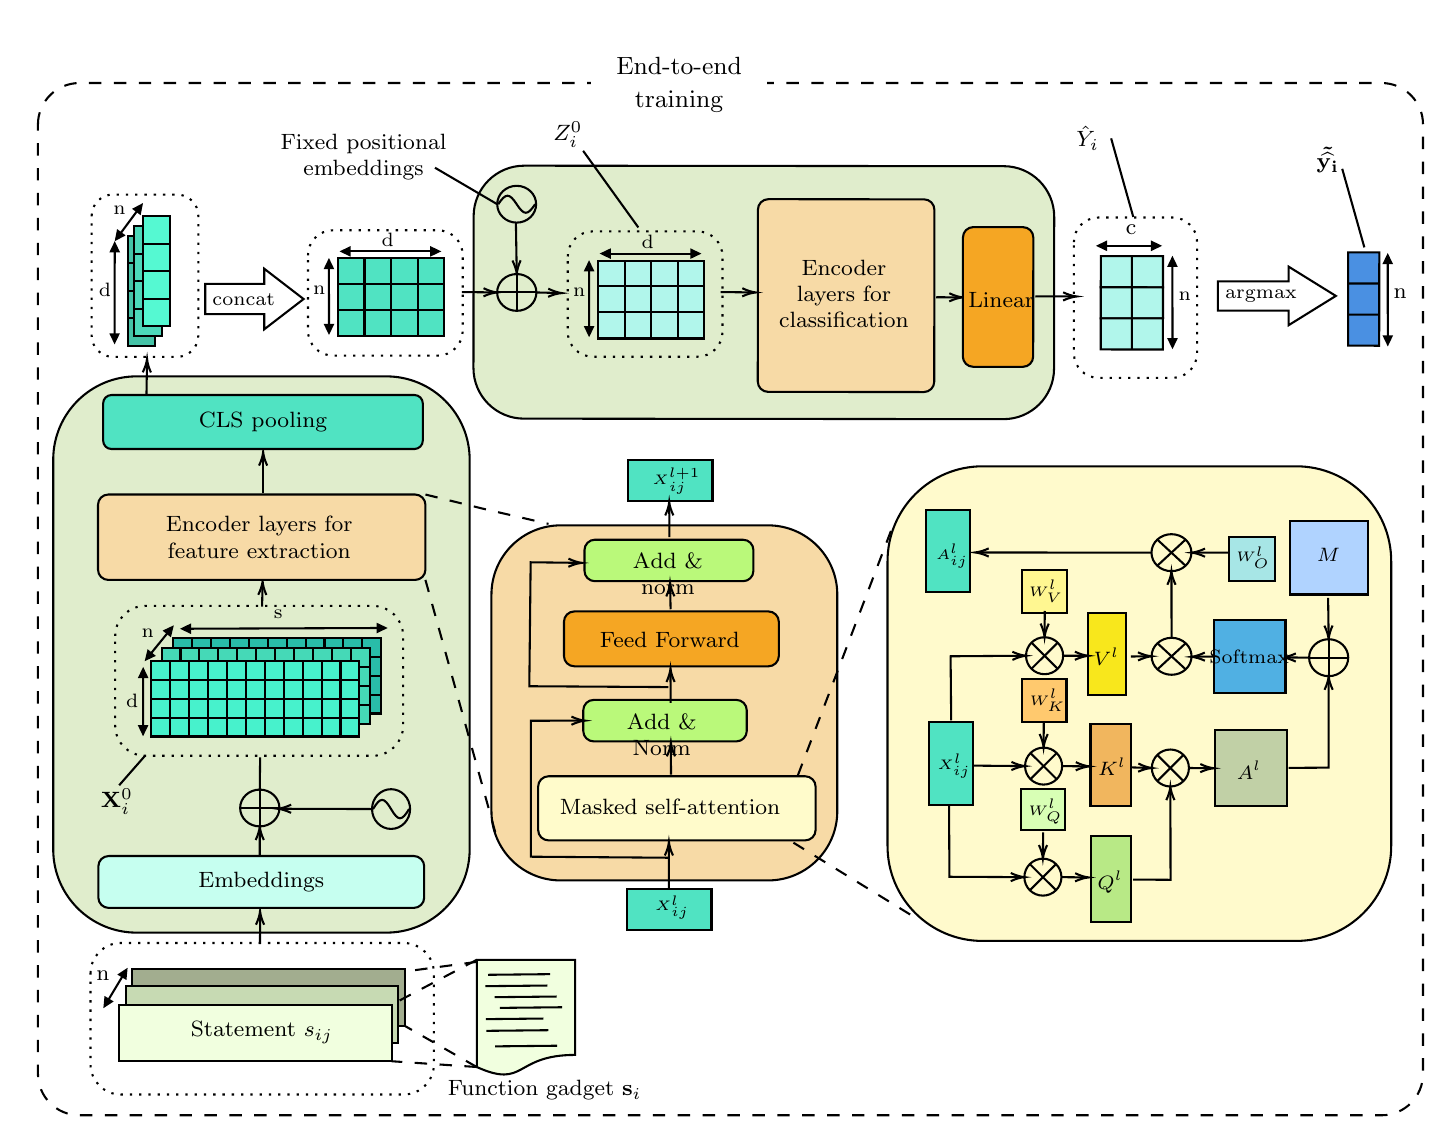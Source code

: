 

\tikzset{every picture/.style={line width=0.75pt}} %set default line width to 0.75pt        

\begin{tikzpicture}[x=0.75pt,y=0.75pt,yscale=-1,xscale=1]
%uncomment if require: \path (0,582); %set diagram left start at 0, and has height of 582

%Rounded Rect [id:dp40408364631982896] 
\draw  [fill={rgb, 255:red, 247; green, 218; blue, 166 }  ,fill opacity=1 ] (245.5,285.63) .. controls (245.5,267.22) and (260.42,252.3) .. (278.83,252.3) -- (378.8,252.3) .. controls (397.2,252.3) and (412.12,267.22) .. (412.12,285.63) -- (412.12,390.04) .. controls (412.12,408.45) and (397.2,423.37) .. (378.8,423.37) -- (278.83,423.37) .. controls (260.42,423.37) and (245.5,408.45) .. (245.5,390.04) -- cycle ;
%Rounded Rect [id:dp44940872081608707] 
\draw  [fill={rgb, 255:red, 255; green, 250; blue, 204 }  ,fill opacity=1 ] (436.33,269.59) .. controls (436.33,244.33) and (456.81,223.85) .. (482.07,223.85) -- (633.27,223.85) .. controls (658.52,223.85) and (679,244.33) .. (679,269.59) -- (679,406.79) .. controls (679,432.05) and (658.52,452.52) .. (633.27,452.52) -- (482.07,452.52) .. controls (456.81,452.52) and (436.33,432.05) .. (436.33,406.79) -- cycle ;
%Shape: Rectangle [id:dp562618901702713] 
\draw  [fill={rgb, 255:red, 176; green, 211; blue, 255 }  ,fill opacity=1 ] (630.27,250.42) -- (667.78,250.42) -- (667.78,285.62) -- (630.27,285.62) -- cycle ;

%Shape: Rectangle [id:dp38860883770971566] 
\draw  [fill={rgb, 255:red, 193; green, 208; blue, 166 }  ,fill opacity=1 ] (594.15,350.79) -- (628.75,350.79) -- (628.75,387.3) -- (594.15,387.3) -- cycle ;
%Shape: Rectangle [id:dp21600716570430678] 
\draw  [fill={rgb, 255:red, 241; green, 182; blue, 94 }  ,fill opacity=1 ] (534.11,348.05) -- (553.84,348.05) -- (553.84,387.73) -- (534.11,387.73) -- cycle ;
%Shape: Rectangle [id:dp8193196680097512] 
\draw  [fill={rgb, 255:red, 184; green, 233; blue, 134 }  ,fill opacity=1 ] (534.53,401.95) -- (553.84,401.95) -- (553.84,443.39) -- (534.53,443.39) -- cycle ;
%Shape: Rectangle [id:dp1477324685865582] 
\draw  [fill={rgb, 255:red, 248; green, 231; blue, 28 }  ,fill opacity=1 ] (532.95,294.54) -- (551.29,294.54) -- (551.29,334.22) -- (532.95,334.22) -- cycle ;

%Straight Lines [id:da40715388627553684] 
\draw    (477.71,368.06) -- (500.59,368.27) ;
\draw [shift={(502.59,368.29)}, rotate = 180.54] [color={rgb, 255:red, 0; green, 0; blue, 0 }  ][line width=0.75]    (6.56,-1.97) .. controls (4.17,-0.84) and (1.99,-0.18) .. (0,0) .. controls (1.99,0.18) and (4.17,0.84) .. (6.56,1.97)   ;
%Straight Lines [id:da3948086408555571] 
\draw    (467,346.24) -- (466.71,315.38) -- (501.06,315.12) ;
\draw [shift={(503.06,315.11)}, rotate = 179.58] [color={rgb, 255:red, 0; green, 0; blue, 0 }  ][line width=0.75]    (6.56,-1.97) .. controls (4.17,-0.84) and (1.99,-0.18) .. (0,0) .. controls (1.99,0.18) and (4.17,0.84) .. (6.56,1.97)   ;
%Straight Lines [id:da6628678611462153] 
\draw    (465.97,386.65) -- (466.15,421.61) -- (500.26,421.78) ;
\draw [shift={(502.26,421.79)}, rotate = 180.29] [color={rgb, 255:red, 0; green, 0; blue, 0 }  ][line width=0.75]    (6.56,-1.97) .. controls (4.17,-0.84) and (1.99,-0.18) .. (0,0) .. controls (1.99,0.18) and (4.17,0.84) .. (6.56,1.97)   ;
%Flowchart: Summing Junction [id:dp08207128645404782] 
\draw   (563.68,369.2) .. controls (563.68,364.29) and (567.68,360.3) .. (572.61,360.3) .. controls (577.54,360.3) and (581.54,364.29) .. (581.54,369.2) .. controls (581.54,374.12) and (577.54,378.11) .. (572.61,378.11) .. controls (567.68,378.11) and (563.68,374.12) .. (563.68,369.2) -- cycle ; \draw   (566.3,362.91) -- (578.93,375.5) ; \draw   (578.93,362.91) -- (566.3,375.5) ;
%Flowchart: Or [id:dp24850160031696777] 
\draw   (639.44,316.06) .. controls (639.44,311.14) and (643.66,307.16) .. (648.86,307.16) .. controls (654.07,307.16) and (658.29,311.14) .. (658.29,316.06) .. controls (658.29,320.98) and (654.07,324.96) .. (648.86,324.96) .. controls (643.66,324.96) and (639.44,320.98) .. (639.44,316.06) -- cycle ; \draw   (639.44,316.06) -- (658.29,316.06) ; \draw   (648.86,307.16) -- (648.86,324.96) ;
%Straight Lines [id:da8436563002880748] 
\draw    (553.34,368.9) -- (561.68,369.15) ;
\draw [shift={(563.68,369.2)}, rotate = 181.68] [color={rgb, 255:red, 0; green, 0; blue, 0 }  ][line width=0.75]    (6.56,-1.97) .. controls (4.17,-0.84) and (1.99,-0.18) .. (0,0) .. controls (1.99,0.18) and (4.17,0.84) .. (6.56,1.97)   ;
%Straight Lines [id:da5866395823147741] 
\draw    (554.69,422.96) -- (572.69,423.07) -- (572.61,380.11) ;
\draw [shift={(572.61,378.11)}, rotate = 89.9] [color={rgb, 255:red, 0; green, 0; blue, 0 }  ][line width=0.75]    (6.56,-1.97) .. controls (4.17,-0.84) and (1.99,-0.18) .. (0,0) .. controls (1.99,0.18) and (4.17,0.84) .. (6.56,1.97)   ;
%Straight Lines [id:da5467028367044005] 
\draw    (581.54,369.2) -- (591.58,369.31) ;
\draw [shift={(593.58,369.33)}, rotate = 180.62] [color={rgb, 255:red, 0; green, 0; blue, 0 }  ][line width=0.75]    (6.56,-1.97) .. controls (4.17,-0.84) and (1.99,-0.18) .. (0,0) .. controls (1.99,0.18) and (4.17,0.84) .. (6.56,1.97)   ;
%Straight Lines [id:da45559947633695286] 
\draw    (628.47,315.91) -- (639.44,316.06) ;
\draw [shift={(626.47,315.89)}, rotate = 0.76] [color={rgb, 255:red, 0; green, 0; blue, 0 }  ][line width=0.75]    (6.56,-1.97) .. controls (4.17,-0.84) and (1.99,-0.18) .. (0,0) .. controls (1.99,0.18) and (4.17,0.84) .. (6.56,1.97)   ;
%Flowchart: Summing Junction [id:dp6374896002896995] 
\draw   (563.56,315.38) .. controls (563.56,310.47) and (567.86,306.48) .. (573.18,306.48) .. controls (578.49,306.48) and (582.8,310.47) .. (582.8,315.38) .. controls (582.8,320.3) and (578.49,324.29) .. (573.18,324.29) .. controls (567.86,324.29) and (563.56,320.3) .. (563.56,315.38) -- cycle ; \draw   (566.37,309.09) -- (579.98,321.68) ; \draw   (579.98,309.09) -- (566.37,321.68) ;
%Straight Lines [id:da5838051153778354] 
\draw    (553.55,315.49) -- (561.56,315.4) ;
\draw [shift={(563.56,315.38)}, rotate = 179.42] [color={rgb, 255:red, 0; green, 0; blue, 0 }  ][line width=0.75]    (6.56,-1.97) .. controls (4.17,-0.84) and (1.99,-0.18) .. (0,0) .. controls (1.99,0.18) and (4.17,0.84) .. (6.56,1.97)   ;
%Straight Lines [id:da3997608796060319] 
\draw    (629.58,369.15) -- (648.85,369.03) -- (648.86,342.19) -- (648.86,326.96) ;
\draw [shift={(648.86,324.96)}, rotate = 90.02] [color={rgb, 255:red, 0; green, 0; blue, 0 }  ][line width=0.75]    (6.56,-1.97) .. controls (4.17,-0.84) and (1.99,-0.18) .. (0,0) .. controls (1.99,0.18) and (4.17,0.84) .. (6.56,1.97)   ;
%Straight Lines [id:da38354296286226863] 
\draw    (593.53,315.49) -- (584.65,315.61) ;
\draw [shift={(582.65,315.64)}, rotate = 359.21] [color={rgb, 255:red, 0; green, 0; blue, 0 }  ][line width=0.75]    (6.56,-1.97) .. controls (4.17,-0.84) and (1.99,-0.18) .. (0,0) .. controls (1.99,0.18) and (4.17,0.84) .. (6.56,1.97)   ;
%Flowchart: Summing Junction [id:dp4337356590843586] 
\draw   (503.06,315.11) .. controls (503.06,310.19) and (507.06,306.21) .. (511.99,306.21) .. controls (516.93,306.21) and (520.93,310.19) .. (520.93,315.11) .. controls (520.93,320.03) and (516.93,324.01) .. (511.99,324.01) .. controls (507.06,324.01) and (503.06,320.03) .. (503.06,315.11) -- cycle ; \draw   (505.68,308.81) -- (518.31,321.4) ; \draw   (518.31,308.81) -- (505.68,321.4) ;
%Flowchart: Summing Junction [id:dp06181836266069829] 
\draw   (502.59,368.29) .. controls (502.59,363.38) and (506.59,359.39) .. (511.52,359.39) .. controls (516.45,359.39) and (520.45,363.38) .. (520.45,368.29) .. controls (520.45,373.21) and (516.45,377.2) .. (511.52,377.2) .. controls (506.59,377.2) and (502.59,373.21) .. (502.59,368.29) -- cycle ; \draw   (505.21,362) -- (517.84,374.59) ; \draw   (517.84,362) -- (505.21,374.59) ;
%Straight Lines [id:da7798924033944554] 
\draw    (511.62,346.74) -- (511.54,357.39) ;
\draw [shift={(511.52,359.39)}, rotate = 270.43] [color={rgb, 255:red, 0; green, 0; blue, 0 }  ][line width=0.75]    (6.56,-1.97) .. controls (4.17,-0.84) and (1.99,-0.18) .. (0,0) .. controls (1.99,0.18) and (4.17,0.84) .. (6.56,1.97)   ;
%Straight Lines [id:da27285248678093654] 
\draw    (520.45,368.29) -- (531.59,368.41) ;
\draw [shift={(533.59,368.43)}, rotate = 180.6] [color={rgb, 255:red, 0; green, 0; blue, 0 }  ][line width=0.75]    (6.56,-1.97) .. controls (4.17,-0.84) and (1.99,-0.18) .. (0,0) .. controls (1.99,0.18) and (4.17,0.84) .. (6.56,1.97)   ;
%Shape: Rectangle [id:dp056052511629974155] 
\draw  [fill={rgb, 255:red, 255; green, 247; blue, 145 }  ,fill opacity=1 ] (501.06,273.77) -- (522.9,273.77) -- (522.9,294.34) -- (501.06,294.34) -- cycle ;
%Flowchart: Summing Junction [id:dp9747068518892847] 
\draw   (502.26,421.79) .. controls (502.26,416.88) and (506.26,412.89) .. (511.19,412.89) .. controls (516.12,412.89) and (520.12,416.88) .. (520.12,421.79) .. controls (520.12,426.71) and (516.12,430.69) .. (511.19,430.69) .. controls (506.26,430.69) and (502.26,426.71) .. (502.26,421.79) -- cycle ; \draw   (504.88,415.5) -- (517.51,428.09) ; \draw   (517.51,415.5) -- (504.88,428.09) ;
%Straight Lines [id:da77518906522465] 
\draw    (512.09,293.56) -- (512.01,304.21) ;
\draw [shift={(511.99,306.21)}, rotate = 270.43] [color={rgb, 255:red, 0; green, 0; blue, 0 }  ][line width=0.75]    (6.56,-1.97) .. controls (4.17,-0.84) and (1.99,-0.18) .. (0,0) .. controls (1.99,0.18) and (4.17,0.84) .. (6.56,1.97)   ;
%Straight Lines [id:da8462353829933633] 
\draw    (511.29,400.24) -- (511.21,410.89) ;
\draw [shift={(511.19,412.89)}, rotate = 270.43] [color={rgb, 255:red, 0; green, 0; blue, 0 }  ][line width=0.75]    (6.56,-1.97) .. controls (4.17,-0.84) and (1.99,-0.18) .. (0,0) .. controls (1.99,0.18) and (4.17,0.84) .. (6.56,1.97)   ;
%Straight Lines [id:da39065485951471146] 
\draw    (531.16,315.14) -- (520.93,315.11) ;
\draw [shift={(533.16,315.15)}, rotate = 180.2] [color={rgb, 255:red, 0; green, 0; blue, 0 }  ][line width=0.75]    (6.56,-1.97) .. controls (4.17,-0.84) and (1.99,-0.18) .. (0,0) .. controls (1.99,0.18) and (4.17,0.84) .. (6.56,1.97)   ;
%Shape: Rectangle [id:dp7396954307330748] 
\draw  [fill={rgb, 255:red, 255; green, 201; blue, 110 }  ,fill opacity=1 ] (501.31,326.43) -- (522.56,326.43) -- (522.56,347) -- (501.31,347) -- cycle ;
%Shape: Rectangle [id:dp2957808463352003] 
\draw  [fill={rgb, 255:red, 216; green, 255; blue, 181 }  ,fill opacity=1 ] (500.7,379.35) -- (521.73,379.35) -- (521.73,399.21) -- (500.7,399.21) -- cycle ;
%Straight Lines [id:da6424235489998926] 
\draw    (520.12,421.79) -- (531.26,421.91) ;
\draw [shift={(533.26,421.93)}, rotate = 180.6] [color={rgb, 255:red, 0; green, 0; blue, 0 }  ][line width=0.75]    (6.56,-1.97) .. controls (4.17,-0.84) and (1.99,-0.18) .. (0,0) .. controls (1.99,0.18) and (4.17,0.84) .. (6.56,1.97)   ;
%Shape: Rectangle [id:dp10325192922634319] 
\draw  [fill={rgb, 255:red, 80; green, 227; blue, 194 }  ,fill opacity=1 ] (456.34,347.21) -- (477.47,347.21) -- (477.47,386.89) -- (456.34,386.89) -- cycle ;
%Flowchart: Summing Junction [id:dp927545824744036] 
\draw   (563.5,265.45) .. controls (563.5,260.54) and (567.8,256.55) .. (573.12,256.55) .. controls (578.43,256.55) and (582.74,260.54) .. (582.74,265.45) .. controls (582.74,270.37) and (578.43,274.36) .. (573.12,274.36) .. controls (567.8,274.36) and (563.5,270.37) .. (563.5,265.45) -- cycle ; \draw   (566.31,259.16) -- (579.92,271.75) ; \draw   (579.92,259.16) -- (566.31,271.75) ;
%Shape: Rectangle [id:dp6713108345262884] 
\draw  [fill={rgb, 255:red, 167; green, 230; blue, 230 }  ,fill opacity=1 ] (600.83,257.71) -- (623.02,257.71) -- (623.02,279.09) -- (600.83,279.09) -- cycle ;
%Straight Lines [id:da5399778406458415] 
\draw    (573.18,306.48) -- (573.12,276.36) ;
\draw [shift={(573.12,274.36)}, rotate = 89.89] [color={rgb, 255:red, 0; green, 0; blue, 0 }  ][line width=0.75]    (6.56,-1.97) .. controls (4.17,-0.84) and (1.99,-0.18) .. (0,0) .. controls (1.99,0.18) and (4.17,0.84) .. (6.56,1.97)   ;
%Straight Lines [id:da7965017454833045] 
\draw    (563.5,265.45) -- (480.51,265.36) ;
\draw [shift={(478.51,265.36)}, rotate = 0.07] [color={rgb, 255:red, 0; green, 0; blue, 0 }  ][line width=0.75]    (6.56,-1.97) .. controls (4.17,-0.84) and (1.99,-0.18) .. (0,0) .. controls (1.99,0.18) and (4.17,0.84) .. (6.56,1.97)   ;
%Straight Lines [id:da7999314726696041] 
\draw    (601.19,265.47) -- (584.74,265.46) ;
\draw [shift={(582.74,265.45)}, rotate = 0.06] [color={rgb, 255:red, 0; green, 0; blue, 0 }  ][line width=0.75]    (6.56,-1.97) .. controls (4.17,-0.84) and (1.99,-0.18) .. (0,0) .. controls (1.99,0.18) and (4.17,0.84) .. (6.56,1.97)   ;
%Shape: Rectangle [id:dp9722051619567833] 
\draw  [fill={rgb, 255:red, 80; green, 176; blue, 227 }  ,fill opacity=1 ] (593.53,297.91) -- (628.06,297.91) -- (628.06,333.14) -- (593.53,333.14) -- cycle ;
%Straight Lines [id:da32261209503586485] 
\draw    (648.84,305.16) -- (648.6,287.27) ;
\draw [shift={(648.86,307.16)}, rotate = 269.25] [color={rgb, 255:red, 0; green, 0; blue, 0 }  ][line width=0.75]    (6.56,-1.97) .. controls (4.17,-0.84) and (1.99,-0.18) .. (0,0) .. controls (1.99,0.18) and (4.17,0.84) .. (6.56,1.97)   ;
%Shape: Rectangle [id:dp14061707702777704] 
\draw  [fill={rgb, 255:red, 80; green, 227; blue, 194 }  ,fill opacity=1 ] (454.9,244.71) -- (476.04,244.71) -- (476.04,284.39) -- (454.9,284.39) -- cycle ;
%Shape: Rectangle [id:dp3851600003577855] 
\draw  [fill={rgb, 255:red, 80; green, 227; blue, 194 }  ,fill opacity=1 ] (310.86,427.34) -- (351.53,427.34) -- (351.53,447.13) -- (310.86,447.13) -- cycle ;
%Rounded Rect [id:dp27042387264364565] 
\draw  [fill={rgb, 255:red, 224; green, 237; blue, 204 }  ,fill opacity=1 ] (34.36,220.65) .. controls (34.36,198.49) and (52.32,180.52) .. (74.49,180.52) -- (194.87,180.52) .. controls (217.03,180.52) and (235,198.49) .. (235,220.65) -- (235,408.39) .. controls (235,430.55) and (217.03,448.52) .. (194.87,448.52) -- (74.49,448.52) .. controls (52.32,448.52) and (34.36,430.55) .. (34.36,408.39) -- cycle ;
%Rounded Rect [id:dp06487154210447232] 
\draw  [fill={rgb, 255:red, 224; green, 237; blue, 204 }  ,fill opacity=1 ] (236.91,103.36) .. controls (236.93,89.9) and (247.85,78.99) .. (261.31,79.01) -- (492.29,79.25) .. controls (505.75,79.26) and (516.65,90.19) .. (516.64,103.65) -- (516.56,176.78) .. controls (516.55,190.25) and (505.62,201.15) .. (492.16,201.13) -- (261.19,200.89) .. controls (247.72,200.88) and (236.82,189.95) .. (236.83,176.49) -- cycle ;
%Shape: Grid [id:dp7302897233495353] 
\draw  [draw opacity=0][fill={rgb, 255:red, 80; green, 227; blue, 194 }  ,fill opacity=1 ] (171.51,123.69) -- (222.74,123.69) -- (222.74,136.5) -- (171.51,136.5) -- cycle ; \draw   (184.32,123.69) -- (184.32,136.5)(197.13,123.69) -- (197.13,136.5)(209.93,123.69) -- (209.93,136.5) ; \draw    ; \draw   (171.51,123.69) -- (222.74,123.69) -- (222.74,136.5) -- (171.51,136.5) -- cycle ;
%Shape: Grid [id:dp8395667427331548] 
\draw  [draw opacity=0][fill={rgb, 255:red, 80; green, 227; blue, 194 }  ,fill opacity=1 ] (171.51,136.04) -- (222.74,136.04) -- (222.74,148.85) -- (171.51,148.85) -- cycle ; \draw   (184.32,136.04) -- (184.32,148.85)(197.13,136.04) -- (197.13,148.85)(209.93,136.04) -- (209.93,148.85) ; \draw    ; \draw   (171.51,136.04) -- (222.74,136.04) -- (222.74,148.85) -- (171.51,148.85) -- cycle ;
%Shape: Grid [id:dp7617245535835451] 
\draw  [draw opacity=0][fill={rgb, 255:red, 80; green, 227; blue, 194 }  ,fill opacity=1 ] (171.51,148.39) -- (222.74,148.39) -- (222.74,161.2) -- (171.51,161.2) -- cycle ; \draw   (184.32,148.39) -- (184.32,161.2)(197.13,148.39) -- (197.13,161.2)(209.93,148.39) -- (209.93,161.2) ; \draw    ; \draw   (171.51,148.39) -- (222.74,148.39) -- (222.74,161.2) -- (171.51,161.2) -- cycle ;
%Rounded Rect [id:dp5740799340916567] 
\draw  [dash pattern={on 0.84pt off 2.51pt}] (157.1,122.21) .. controls (157.1,115.54) and (162.5,110.13) .. (169.17,110.13) -- (219.59,110.13) .. controls (226.26,110.13) and (231.67,115.54) .. (231.67,122.21) -- (231.67,158.44) .. controls (231.67,165.11) and (226.26,170.52) .. (219.59,170.52) -- (169.17,170.52) .. controls (162.5,170.52) and (157.1,165.11) .. (157.1,158.44) -- cycle ;
%Straight Lines [id:da33020866172978813] 
\draw    (167.23,157.59) -- (167.2,126.49) ;
\draw [shift={(167.2,123.49)}, rotate = 89.95] [fill={rgb, 255:red, 0; green, 0; blue, 0 }  ][line width=0.08]  [draw opacity=0] (5.36,-2.57) -- (0,0) -- (5.36,2.57) -- cycle    ;
\draw [shift={(167.23,160.59)}, rotate = 269.95] [fill={rgb, 255:red, 0; green, 0; blue, 0 }  ][line width=0.08]  [draw opacity=0] (5.36,-2.57) -- (0,0) -- (5.36,2.57) -- cycle    ;
%Straight Lines [id:da6834662447393993] 
\draw    (218.34,120.3) -- (175.31,120.3) ;
\draw [shift={(172.31,120.3)}, rotate = 360] [fill={rgb, 255:red, 0; green, 0; blue, 0 }  ][line width=0.08]  [draw opacity=0] (5.36,-2.57) -- (0,0) -- (5.36,2.57) -- cycle    ;
\draw [shift={(221.34,120.3)}, rotate = 180] [fill={rgb, 255:red, 0; green, 0; blue, 0 }  ][line width=0.08]  [draw opacity=0] (5.36,-2.57) -- (0,0) -- (5.36,2.57) -- cycle    ;
%Shape: Sine Wave Form [id:dp913545478885857] 
\draw   (248.78,97.57) .. controls (252.4,92.14) and (254.1,92.11) .. (257.66,97.58) .. controls (261.21,103.05) and (262.88,103.08) .. (266.54,97.59) ;
%Shape: Ellipse [id:dp03640208207764273] 
\draw   (248.28,97.57) .. controls (248.29,92.67) and (252.49,88.71) .. (257.67,88.71) .. controls (262.84,88.72) and (267.03,92.69) .. (267.03,97.59) .. controls (267.02,102.48) and (262.82,106.45) .. (257.65,106.44) .. controls (252.47,106.44) and (248.28,102.46) .. (248.28,97.57) -- cycle ;

%Shape: Sine Wave Form [id:dp3018436347412632] 
\draw   (188.45,388.98) .. controls (191.98,383.11) and (193.65,383.08) .. (197.13,388.98) .. controls (200.62,394.88) and (202.25,394.92) .. (205.82,388.98) ;
%Shape: Ellipse [id:dp33480574729419144] 
\draw   (187.97,388.98) .. controls (187.97,383.69) and (192.07,379.41) .. (197.13,379.41) .. controls (202.19,379.41) and (206.3,383.69) .. (206.3,388.98) .. controls (206.3,394.27) and (202.19,398.56) .. (197.13,398.56) .. controls (192.07,398.56) and (187.97,394.27) .. (187.97,388.98) -- cycle ;

%Straight Lines [id:da17601389428006953] 
\draw    (188.45,388.98) -- (144.42,388.84) ;
\draw [shift={(142.42,388.83)}, rotate = 0.19] [color={rgb, 255:red, 0; green, 0; blue, 0 }  ][line width=0.75]    (6.56,-1.97) .. controls (4.17,-0.84) and (1.99,-0.18) .. (0,0) .. controls (1.99,0.18) and (4.17,0.84) .. (6.56,1.97)   ;
%Straight Lines [id:da9327052133654938] 
\draw    (135,291.44) -- (135.2,281.24) ;
\draw [shift={(135.24,279.24)}, rotate = 91.15] [color={rgb, 255:red, 0; green, 0; blue, 0 }  ][line width=0.75]    (6.56,-1.97) .. controls (4.17,-0.84) and (1.99,-0.18) .. (0,0) .. controls (1.99,0.18) and (4.17,0.84) .. (6.56,1.97)   ;
%Straight Lines [id:da28107434708891144] 
\draw    (133.86,411.13) -- (133.88,399.34) ;
\draw [shift={(133.88,397.34)}, rotate = 90.09] [color={rgb, 255:red, 0; green, 0; blue, 0 }  ][line width=0.75]    (6.56,-1.97) .. controls (4.17,-0.84) and (1.99,-0.18) .. (0,0) .. controls (1.99,0.18) and (4.17,0.84) .. (6.56,1.97)   ;
%Straight Lines [id:da011852462880014514] 
\draw    (133.88,379.61) -- (134.05,364.11) ;
%Straight Lines [id:da7442516062798874] 
\draw    (79.28,190.02) -- (79.54,174.04) ;
\draw [shift={(79.57,172.04)}, rotate = 90.91] [color={rgb, 255:red, 0; green, 0; blue, 0 }  ][line width=0.75]    (6.56,-1.97) .. controls (4.17,-0.84) and (1.99,-0.18) .. (0,0) .. controls (1.99,0.18) and (4.17,0.84) .. (6.56,1.97)   ;
%Shape: Grid [id:dp09962250431195896] 
\draw  [draw opacity=0][fill={rgb, 255:red, 177; green, 246; blue, 235 }  ,fill opacity=1 ] (539.09,122.59) -- (569.06,122.62) -- (569.05,137.61) -- (539.07,137.57) -- cycle ; \draw   (554.08,122.6) -- (554.06,137.59) ; \draw    ; \draw   (539.09,122.59) -- (569.06,122.62) -- (569.05,137.61) -- (539.07,137.57) -- cycle ;
%Shape: Grid [id:dp6390212974381149] 
\draw  [draw opacity=0][fill={rgb, 255:red, 177; green, 246; blue, 235 }  ,fill opacity=1 ] (539.07,137.57) -- (569.05,137.61) -- (569.03,152.59) -- (539.06,152.56) -- cycle ; \draw   (554.06,137.59) -- (554.05,152.58) ; \draw    ; \draw   (539.07,137.57) -- (569.05,137.61) -- (569.03,152.59) -- (539.06,152.56) -- cycle ;
%Shape: Grid [id:dp8807483145189927] 
\draw  [draw opacity=0][fill={rgb, 255:red, 177; green, 246; blue, 235 }  ,fill opacity=1 ] (539.06,152.56) -- (569.03,152.59) -- (569.02,167.58) -- (539.04,167.55) -- cycle ; \draw   (554.05,152.58) -- (554.03,167.56) ; \draw    ; \draw   (539.06,152.56) -- (569.03,152.59) -- (569.02,167.58) -- (539.04,167.55) -- cycle ;
%Straight Lines [id:da9413914317582963] 
\draw [fill={rgb, 255:red, 80; green, 227; blue, 194 }  ,fill opacity=1 ]   (565.62,117.61) -- (539.74,117.61) ;
\draw [shift={(536.74,117.61)}, rotate = 360] [fill={rgb, 255:red, 0; green, 0; blue, 0 }  ][line width=0.08]  [draw opacity=0] (5.36,-2.57) -- (0,0) -- (5.36,2.57) -- cycle    ;
\draw [shift={(568.62,117.61)}, rotate = 180] [fill={rgb, 255:red, 0; green, 0; blue, 0 }  ][line width=0.08]  [draw opacity=0] (5.36,-2.57) -- (0,0) -- (5.36,2.57) -- cycle    ;
%Straight Lines [id:da9554784172752084] 
\draw [fill={rgb, 255:red, 80; green, 227; blue, 194 }  ,fill opacity=1 ]   (573.62,164.44) -- (573.59,125.42) ;
\draw [shift={(573.59,122.42)}, rotate = 89.95] [fill={rgb, 255:red, 0; green, 0; blue, 0 }  ][line width=0.08]  [draw opacity=0] (5.36,-2.57) -- (0,0) -- (5.36,2.57) -- cycle    ;
\draw [shift={(573.62,167.44)}, rotate = 269.95] [fill={rgb, 255:red, 0; green, 0; blue, 0 }  ][line width=0.08]  [draw opacity=0] (5.36,-2.57) -- (0,0) -- (5.36,2.57) -- cycle    ;
%Rounded Rect [id:dp7957747950328782] 
\draw  [dash pattern={on 0.84pt off 2.51pt}] (526.12,115.85) .. controls (526.12,109.29) and (531.43,103.98) .. (537.99,103.98) -- (573.61,103.98) .. controls (580.17,103.98) and (585.48,109.29) .. (585.48,115.85) -- (585.48,169.36) .. controls (585.48,175.92) and (580.17,181.24) .. (573.61,181.24) -- (537.99,181.24) .. controls (531.43,181.24) and (526.12,175.92) .. (526.12,169.36) -- cycle ;
%Shape: Rectangle [id:dp3541253672827793] 
\draw  [fill={rgb, 255:red, 247; green, 218; blue, 166 }  ,fill opacity=1 ] (373.89,100.14) .. controls (373.89,97.38) and (376.14,95.15) .. (378.9,95.15) -- (453.92,95.23) .. controls (456.68,95.23) and (458.92,97.47) .. (458.91,100.23) -- (458.83,183.08) .. controls (458.82,185.84) and (456.58,188.07) .. (453.82,188.07) -- (378.8,187.99) .. controls (376.04,187.99) and (373.8,185.75) .. (373.81,182.99) -- cycle ;
%Straight Lines [id:da7363088519141203] 
\draw    (459.8,142.39) -- (470.64,142.46) ;
\draw [shift={(472.64,142.47)}, rotate = 180.37] [color={rgb, 255:red, 0; green, 0; blue, 0 }  ][line width=0.75]    (6.56,-1.97) .. controls (4.17,-0.84) and (1.99,-0.18) .. (0,0) .. controls (1.99,0.18) and (4.17,0.84) .. (6.56,1.97)   ;
%Straight Lines [id:da9144669808851449] 
\draw    (267.16,140.09) -- (277.4,140.34) ;
\draw [shift={(279.4,140.39)}, rotate = 181.41] [color={rgb, 255:red, 0; green, 0; blue, 0 }  ][line width=0.75]    (6.56,-1.97) .. controls (4.17,-0.84) and (1.99,-0.18) .. (0,0) .. controls (1.99,0.18) and (4.17,0.84) .. (6.56,1.97)   ;
%Straight Lines [id:da3061968060397451] 
\draw    (257.28,106.66) -- (257.66,129.22) ;
\draw [shift={(257.7,131.22)}, rotate = 269.02] [color={rgb, 255:red, 0; green, 0; blue, 0 }  ][line width=0.75]    (6.56,-1.97) .. controls (4.17,-0.84) and (1.99,-0.18) .. (0,0) .. controls (1.99,0.18) and (4.17,0.84) .. (6.56,1.97)   ;
%Shape: Rectangle [id:dp5612435545000494] 
\draw  [fill={rgb, 255:red, 162; green, 173; blue, 143 }  ,fill opacity=1 ] (72.5,466.25) -- (203.81,466.25) -- (203.81,493.49) -- (72.5,493.49) -- cycle ;
%Shape: Rectangle [id:dp3874409957215059] 
\draw  [fill={rgb, 255:red, 199; green, 218; blue, 179 }  ,fill opacity=1 ] (69.29,474.26) -- (200.6,474.26) -- (200.6,501.5) -- (69.29,501.5) -- cycle ;
%Shape: Rectangle [id:dp7444242621133832] 
\draw  [fill={rgb, 255:red, 241; green, 255; blue, 223 }  ,fill opacity=1 ] (66.07,483.24) -- (197.39,483.24) -- (197.39,510.48) -- (66.07,510.48) -- cycle ;
%Flowchart: Document [id:dp6610270108906255] 
\draw  [fill={rgb, 255:red, 241; green, 255; blue, 223 }  ,fill opacity=1 ] (238.45,461.61) -- (285.84,461.61) -- (285.84,507.44) .. controls (256.22,507.44) and (262.14,523.96) .. (238.45,513.27) -- cycle ;
%Straight Lines [id:da40772950605873826] 
\draw [fill={rgb, 255:red, 241; green, 255; blue, 223 }  ,fill opacity=1 ]   (249.6,484.78) -- (279.51,484.47) ;
%Straight Lines [id:da619620129362211] 
\draw [fill={rgb, 255:red, 241; green, 255; blue, 223 }  ,fill opacity=1 ]   (242.79,490.2) -- (270.55,489.91) ;

%Straight Lines [id:da11569866109659155] 
\draw [fill={rgb, 255:red, 241; green, 255; blue, 223 }  ,fill opacity=1 ]   (243.84,468.84) -- (273.74,468.53) ;
%Straight Lines [id:da49540992658715677] 
\draw [fill={rgb, 255:red, 241; green, 255; blue, 223 }  ,fill opacity=1 ]   (242.57,474.32) -- (272.48,474.01) ;
%Straight Lines [id:da40560150360570546] 
\draw [fill={rgb, 255:red, 241; green, 255; blue, 223 }  ,fill opacity=1 ]   (247,479.62) -- (276.91,479.31) ;
%Straight Lines [id:da6508111653914503] 
\draw [fill={rgb, 255:red, 241; green, 255; blue, 223 }  ,fill opacity=1 ]   (243.06,495.84) -- (272.97,495.53) ;
%Straight Lines [id:da25442117472960724] 
\draw [fill={rgb, 255:red, 241; green, 255; blue, 223 }  ,fill opacity=1 ]   (247.25,503.32) -- (277.16,503.01) ;

%Straight Lines [id:da7811882134425123] 
\draw  [dash pattern={on 4.5pt off 4.5pt}]  (238.45,461.61) -- (197.39,483.24) ;
%Straight Lines [id:da5040308898211101] 
\draw  [dash pattern={on 4.5pt off 4.5pt}]  (238.45,513.27) -- (197.39,510.48) ;
%Straight Lines [id:da19325202309674538] 
\draw  [dash pattern={on 4.5pt off 4.5pt}]  (238.45,513.27) -- (203.81,493.49) ;
%Rounded Rect [id:dp7839876975702906] 
\draw  [dash pattern={on 0.84pt off 2.51pt}] (52.33,468.11) .. controls (52.33,460.04) and (58.87,453.51) .. (66.94,453.51) -- (203.18,453.51) .. controls (211.25,453.51) and (217.79,460.04) .. (217.79,468.11) -- (217.79,511.92) .. controls (217.79,519.98) and (211.25,526.52) .. (203.18,526.52) -- (66.94,526.52) .. controls (58.87,526.52) and (52.33,519.98) .. (52.33,511.92) -- cycle ;
%Straight Lines [id:da404920413339354] 
\draw    (134,453.94) -- (134.02,440.14) ;
\draw [shift={(134.02,438.14)}, rotate = 90.06] [color={rgb, 255:red, 0; green, 0; blue, 0 }  ][line width=0.75]    (6.56,-1.97) .. controls (4.17,-0.84) and (1.99,-0.18) .. (0,0) .. controls (1.99,0.18) and (4.17,0.84) .. (6.56,1.97)   ;
%Shape: Rectangle [id:dp48949706720977715] 
\draw  [fill={rgb, 255:red, 247; green, 218; blue, 166 }  ,fill opacity=1 ] (55.93,242.44) .. controls (55.93,239.68) and (58.17,237.44) .. (60.93,237.44) -- (208.7,237.44) .. controls (211.46,237.44) and (213.7,239.68) .. (213.7,242.44) -- (213.7,273.6) .. controls (213.7,276.37) and (211.46,278.6) .. (208.7,278.6) -- (60.93,278.6) .. controls (58.17,278.6) and (55.93,276.37) .. (55.93,273.6) -- cycle ;
%Shape: Grid [id:dp08912473307921354] 
\draw  [draw opacity=0][fill={rgb, 255:red, 41; green, 188; blue, 169 }  ,fill opacity=1 ] (92.08,306.47) -- (192.42,306.47) -- (192.42,342.96) -- (92.08,342.96) -- cycle ; \draw   (101.2,306.47) -- (101.2,342.96)(110.32,306.47) -- (110.32,342.96)(119.44,306.47) -- (119.44,342.96)(128.57,306.47) -- (128.57,342.96)(137.69,306.47) -- (137.69,342.96)(146.81,306.47) -- (146.81,342.96)(155.93,306.47) -- (155.93,342.96)(165.05,306.47) -- (165.05,342.96)(174.17,306.47) -- (174.17,342.96)(183.3,306.47) -- (183.3,342.96) ; \draw   (92.08,315.59) -- (192.42,315.59)(92.08,324.72) -- (192.42,324.72)(92.08,333.84) -- (192.42,333.84) ; \draw   (92.08,306.47) -- (192.42,306.47) -- (192.42,342.96) -- (92.08,342.96) -- cycle ;
%Shape: Grid [id:dp716173036388501] 
\draw  [draw opacity=0][fill={rgb, 255:red, 69; green, 217; blue, 183 }  ,fill opacity=1 ] (86.55,311.46) -- (186.89,311.46) -- (186.89,347.95) -- (86.55,347.95) -- cycle ; \draw   (95.68,311.46) -- (95.68,347.95)(104.8,311.46) -- (104.8,347.95)(113.92,311.46) -- (113.92,347.95)(123.04,311.46) -- (123.04,347.95)(132.16,311.46) -- (132.16,347.95)(141.28,311.46) -- (141.28,347.95)(150.4,311.46) -- (150.4,347.95)(159.53,311.46) -- (159.53,347.95)(168.65,311.46) -- (168.65,347.95)(177.77,311.46) -- (177.77,347.95) ; \draw   (86.55,320.59) -- (186.89,320.59)(86.55,329.71) -- (186.89,329.71)(86.55,338.83) -- (186.89,338.83) ; \draw   (86.55,311.46) -- (186.89,311.46) -- (186.89,347.95) -- (86.55,347.95) -- cycle ;
%Shape: Grid [id:dp396313162963297] 
\draw  [draw opacity=0][fill={rgb, 255:red, 71; green, 242; blue, 204 }  ,fill opacity=1 ] (81.57,317.55) -- (181.9,317.55) -- (181.9,354.03) -- (81.57,354.03) -- cycle ; \draw   (90.69,317.55) -- (90.69,354.03)(99.81,317.55) -- (99.81,354.03)(108.93,317.55) -- (108.93,354.03)(118.05,317.55) -- (118.05,354.03)(127.17,317.55) -- (127.17,354.03)(136.3,317.55) -- (136.3,354.03)(145.42,317.55) -- (145.42,354.03)(154.54,317.55) -- (154.54,354.03)(163.66,317.55) -- (163.66,354.03)(172.78,317.55) -- (172.78,354.03) ; \draw   (81.57,326.67) -- (181.9,326.67)(81.57,335.79) -- (181.9,335.79)(81.57,344.91) -- (181.9,344.91) ; \draw   (81.57,317.55) -- (181.9,317.55) -- (181.9,354.03) -- (81.57,354.03) -- cycle ;
%Straight Lines [id:da4920602663552982] 
\draw    (192.51,301.75) -- (98.44,302.11) ;
\draw [shift={(95.44,302.12)}, rotate = 359.78] [fill={rgb, 255:red, 0; green, 0; blue, 0 }  ][line width=0.08]  [draw opacity=0] (5.36,-2.57) -- (0,0) -- (5.36,2.57) -- cycle    ;
\draw [shift={(195.51,301.74)}, rotate = 179.78] [fill={rgb, 255:red, 0; green, 0; blue, 0 }  ][line width=0.08]  [draw opacity=0] (5.36,-2.57) -- (0,0) -- (5.36,2.57) -- cycle    ;
%Rounded Rect [id:dp9650462789252807] 
\draw  [dash pattern={on 0.84pt off 2.51pt}] (64.23,305.56) .. controls (64.23,297.59) and (70.69,291.13) .. (78.66,291.13) -- (188.51,291.13) .. controls (196.48,291.13) and (202.94,297.59) .. (202.94,305.56) -- (202.94,348.86) .. controls (202.94,356.83) and (196.48,363.29) .. (188.51,363.29) -- (78.66,363.29) .. controls (70.69,363.29) and (64.23,356.83) .. (64.23,348.86) -- cycle ;
%Straight Lines [id:da6679923692629863] 
\draw    (80.33,315.4) -- (90.56,302.79) ;
\draw [shift={(92.45,300.46)}, rotate = 129.05] [fill={rgb, 255:red, 0; green, 0; blue, 0 }  ][line width=0.08]  [draw opacity=0] (5.36,-2.57) -- (0,0) -- (5.36,2.57) -- cycle    ;
\draw [shift={(78.44,317.73)}, rotate = 309.05] [fill={rgb, 255:red, 0; green, 0; blue, 0 }  ][line width=0.08]  [draw opacity=0] (5.36,-2.57) -- (0,0) -- (5.36,2.57) -- cycle    ;
%Straight Lines [id:da1291118250257972] 
\draw    (77.66,350.9) -- (77.7,323.51) ;
\draw [shift={(77.7,320.51)}, rotate = 90.09] [fill={rgb, 255:red, 0; green, 0; blue, 0 }  ][line width=0.08]  [draw opacity=0] (5.36,-2.57) -- (0,0) -- (5.36,2.57) -- cycle    ;
\draw [shift={(77.65,353.9)}, rotate = 270.09] [fill={rgb, 255:red, 0; green, 0; blue, 0 }  ][line width=0.08]  [draw opacity=0] (5.36,-2.57) -- (0,0) -- (5.36,2.57) -- cycle    ;
%Shape: Grid [id:dp27835521721675716] 
\draw  [draw opacity=0][fill={rgb, 255:red, 69; green, 195; blue, 167 }  ,fill opacity=1 ] (70.22,112.84) -- (83.46,112.84) -- (83.46,165.83) -- (70.22,165.83) -- cycle ; \draw    ; \draw   (70.22,126.09) -- (83.46,126.09)(70.22,139.33) -- (83.46,139.33)(70.22,152.58) -- (83.46,152.58) ; \draw   (70.22,112.84) -- (83.46,112.84) -- (83.46,165.83) -- (70.22,165.83) -- cycle ;
%Shape: Grid [id:dp7460247095231969] 
\draw  [draw opacity=0][fill={rgb, 255:red, 77; green, 217; blue, 186 }  ,fill opacity=1 ] (73.38,108.09) -- (86.63,108.09) -- (86.63,161.09) -- (73.38,161.09) -- cycle ; \draw    ; \draw   (73.38,121.34) -- (86.63,121.34)(73.38,134.59) -- (86.63,134.59)(73.38,147.84) -- (86.63,147.84) ; \draw   (73.38,108.09) -- (86.63,108.09) -- (86.63,161.09) -- (73.38,161.09) -- cycle ;
%Shape: Grid [id:dp9610265566672833] 
\draw  [draw opacity=0][fill={rgb, 255:red, 85; green, 249; blue, 210 }  ,fill opacity=1 ] (77.46,103.35) -- (90.7,103.35) -- (90.7,156.34) -- (77.46,156.34) -- cycle ; \draw    ; \draw   (77.46,116.6) -- (90.7,116.6)(77.46,129.85) -- (90.7,129.85)(77.46,143.09) -- (90.7,143.09) ; \draw   (77.46,103.35) -- (90.7,103.35) -- (90.7,156.34) -- (77.46,156.34) -- cycle ;
%Straight Lines [id:da8352381722882058] 
\draw    (63.94,162.11) -- (64,118.38) ;
\draw [shift={(64,115.38)}, rotate = 90.08] [fill={rgb, 255:red, 0; green, 0; blue, 0 }  ][line width=0.08]  [draw opacity=0] (5.36,-2.57) -- (0,0) -- (5.36,2.57) -- cycle    ;
\draw [shift={(63.93,165.11)}, rotate = 270.08] [fill={rgb, 255:red, 0; green, 0; blue, 0 }  ][line width=0.08]  [draw opacity=0] (5.36,-2.57) -- (0,0) -- (5.36,2.57) -- cycle    ;
%Straight Lines [id:da5683468220099825] 
\draw    (65.79,112.97) -- (75.82,99.44) ;
\draw [shift={(77.61,97.03)}, rotate = 126.55] [fill={rgb, 255:red, 0; green, 0; blue, 0 }  ][line width=0.08]  [draw opacity=0] (5.36,-2.57) -- (0,0) -- (5.36,2.57) -- cycle    ;
\draw [shift={(64,115.38)}, rotate = 306.55] [fill={rgb, 255:red, 0; green, 0; blue, 0 }  ][line width=0.08]  [draw opacity=0] (5.36,-2.57) -- (0,0) -- (5.36,2.57) -- cycle    ;
%Rounded Rect [id:dp595808727746427] 
\draw  [dash pattern={on 0.84pt off 2.51pt}] (52.88,103.19) .. controls (52.88,97.52) and (57.48,92.92) .. (63.16,92.92) -- (93.99,92.92) .. controls (99.67,92.92) and (104.27,97.52) .. (104.27,103.19) -- (104.27,160.85) .. controls (104.27,166.53) and (99.67,171.13) .. (93.99,171.13) -- (63.16,171.13) .. controls (57.48,171.13) and (52.88,166.53) .. (52.88,160.85) -- cycle ;
%Straight Lines [id:da7126525605843115] 
\draw    (60.06,482.37) -- (68.66,468.03) ;
\draw [shift={(70.2,465.46)}, rotate = 120.96] [fill={rgb, 255:red, 0; green, 0; blue, 0 }  ][line width=0.08]  [draw opacity=0] (5.36,-2.57) -- (0,0) -- (5.36,2.57) -- cycle    ;
\draw [shift={(58.52,484.94)}, rotate = 300.96] [fill={rgb, 255:red, 0; green, 0; blue, 0 }  ][line width=0.08]  [draw opacity=0] (5.36,-2.57) -- (0,0) -- (5.36,2.57) -- cycle    ;

%Flowchart: Or [id:dp1393696031603393] 
\draw   (124.42,388.47) .. controls (124.42,383.58) and (128.66,379.61) .. (133.88,379.61) .. controls (139.11,379.61) and (143.35,383.58) .. (143.35,388.47) .. controls (143.35,393.37) and (139.11,397.34) .. (133.88,397.34) .. controls (128.66,397.34) and (124.42,393.37) .. (124.42,388.47) -- cycle ; \draw   (124.42,388.47) -- (143.35,388.47) ; \draw   (133.88,379.61) -- (133.88,397.34) ;
%Flowchart: Or [id:dp39234746021791134] 
\draw   (248.24,140.09) .. controls (248.24,135.19) and (252.47,131.22) .. (257.7,131.22) .. controls (262.92,131.22) and (267.16,135.19) .. (267.16,140.09) .. controls (267.16,144.98) and (262.92,148.95) .. (257.7,148.95) .. controls (252.47,148.95) and (248.24,144.98) .. (248.24,140.09) -- cycle ; \draw   (248.24,140.09) -- (267.16,140.09) ; \draw   (257.7,131.22) -- (257.7,148.95) ;
%Straight Lines [id:da9094479328635678] 
\draw    (507.5,141.94) -- (525.5,142.01) ;
\draw [shift={(527.5,142.02)}, rotate = 180.24] [color={rgb, 255:red, 0; green, 0; blue, 0 }  ][line width=0.75]    (6.56,-1.97) .. controls (4.17,-0.84) and (1.99,-0.18) .. (0,0) .. controls (1.99,0.18) and (4.17,0.84) .. (6.56,1.97)   ;
%Straight Lines [id:da8384996086231726] 
\draw    (135.5,236.94) -- (135.5,218.94) ;
\draw [shift={(135.5,216.94)}, rotate = 90] [color={rgb, 255:red, 0; green, 0; blue, 0 }  ][line width=0.75]    (6.56,-1.97) .. controls (4.17,-0.84) and (1.99,-0.18) .. (0,0) .. controls (1.99,0.18) and (4.17,0.84) .. (6.56,1.97)   ;
%Straight Lines [id:da3233418970792932] 
\draw  [dash pattern={on 4.5pt off 4.5pt}]  (238.45,462.61) -- (203.81,467.25) ;
%Straight Lines [id:da9758569587445509] 
\draw    (218.3,80) -- (248.28,97.57) ;
%Shape: Rectangle [id:dp33974703397255035] 
\draw  [fill={rgb, 255:red, 255; green, 251; blue, 203 }  ,fill opacity=1 ] (268,378.19) .. controls (268,375.43) and (270.24,373.19) .. (273,373.19) -- (396.67,373.19) .. controls (399.43,373.19) and (401.67,375.43) .. (401.67,378.19) -- (401.67,399.08) .. controls (401.67,401.84) and (399.43,404.08) .. (396.67,404.08) -- (273,404.08) .. controls (270.24,404.08) and (268,401.84) .. (268,399.08) -- cycle ;
%Shape: Rectangle [id:dp6348524484322811] 
\draw  [fill={rgb, 255:red, 186; green, 249; blue, 122 }  ,fill opacity=1 ] (289.74,341.4) .. controls (289.74,338.64) and (291.98,336.4) .. (294.74,336.4) -- (363.51,336.4) .. controls (366.27,336.4) and (368.51,338.64) .. (368.51,341.4) -- (368.51,351.38) .. controls (368.51,354.14) and (366.27,356.38) .. (363.51,356.38) -- (294.74,356.38) .. controls (291.98,356.38) and (289.74,354.14) .. (289.74,351.38) -- cycle ;

%Shape: Rectangle [id:dp9821849396589055] 
\draw  [fill={rgb, 255:red, 245; green, 166; blue, 35 }  ,fill opacity=1 ] (280.44,298.77) .. controls (280.44,296.01) and (282.67,293.77) .. (285.44,293.77) -- (378.96,293.77) .. controls (381.72,293.77) and (383.96,296.01) .. (383.96,298.77) -- (383.96,315.21) .. controls (383.96,317.97) and (381.72,320.21) .. (378.96,320.21) -- (285.44,320.21) .. controls (282.67,320.21) and (280.44,317.97) .. (280.44,315.21) -- cycle ;
%Shape: Rectangle [id:dp8790033100608068] 
\draw  [fill={rgb, 255:red, 186; green, 249; blue, 122 }  ,fill opacity=1 ] (290.32,264.22) .. controls (290.32,261.46) and (292.56,259.22) .. (295.32,259.22) -- (366.72,259.22) .. controls (369.48,259.22) and (371.72,261.46) .. (371.72,264.22) -- (371.72,274.2) .. controls (371.72,276.97) and (369.48,279.2) .. (366.72,279.2) -- (295.32,279.2) .. controls (292.56,279.2) and (290.32,276.97) .. (290.32,274.2) -- cycle ;

%Straight Lines [id:da9582973167239741] 
\draw    (331,412.44) -- (264.5,411.94) -- (264.5,346.44) -- (288.6,346.39) ;
\draw [shift={(290.6,346.39)}, rotate = 179.89] [color={rgb, 255:red, 0; green, 0; blue, 0 }  ][line width=0.75]    (6.56,-1.97) .. controls (4.17,-0.84) and (1.99,-0.18) .. (0,0) .. controls (1.99,0.18) and (4.17,0.84) .. (6.56,1.97)   ;
%Straight Lines [id:da6529109160277704] 
\draw    (331.02,427.17) -- (331,406.79) ;
\draw [shift={(331,404.79)}, rotate = 89.95] [color={rgb, 255:red, 0; green, 0; blue, 0 }  ][line width=0.75]    (6.56,-1.97) .. controls (4.17,-0.84) and (1.99,-0.18) .. (0,0) .. controls (1.99,0.18) and (4.17,0.84) .. (6.56,1.97)   ;
%Straight Lines [id:da8047476543361702] 
\draw    (332,372.35) -- (331.96,359.02) ;
\draw [shift={(331.96,357.02)}, rotate = 89.83] [color={rgb, 255:red, 0; green, 0; blue, 0 }  ][line width=0.75]    (6.56,-1.97) .. controls (4.17,-0.84) and (1.99,-0.18) .. (0,0) .. controls (1.99,0.18) and (4.17,0.84) .. (6.56,1.97)   ;
%Straight Lines [id:da6671231705376741] 
\draw    (331.81,337.83) -- (331.77,323.2) ;
\draw [shift={(331.77,321.2)}, rotate = 89.84] [color={rgb, 255:red, 0; green, 0; blue, 0 }  ][line width=0.75]    (6.56,-1.97) .. controls (4.17,-0.84) and (1.99,-0.18) .. (0,0) .. controls (1.99,0.18) and (4.17,0.84) .. (6.56,1.97)   ;
%Straight Lines [id:da8205266849934076] 
\draw    (330.76,330.22) -- (263.74,329.81) -- (264.39,270.09) -- (287.15,270.35) ;
\draw [shift={(289.15,270.37)}, rotate = 180.66] [color={rgb, 255:red, 0; green, 0; blue, 0 }  ][line width=0.75]    (6.56,-1.97) .. controls (4.17,-0.84) and (1.99,-0.18) .. (0,0) .. controls (1.99,0.18) and (4.17,0.84) .. (6.56,1.97)   ;
%Straight Lines [id:da47890341392447566] 
\draw    (331.81,292.72) -- (331.6,281.95) ;
\draw [shift={(331.57,279.95)}, rotate = 88.89] [color={rgb, 255:red, 0; green, 0; blue, 0 }  ][line width=0.75]    (6.56,-1.97) .. controls (4.17,-0.84) and (1.99,-0.18) .. (0,0) .. controls (1.99,0.18) and (4.17,0.84) .. (6.56,1.97)   ;
%Straight Lines [id:da5216636867789317] 
\draw  [dash pattern={on 4.5pt off 4.5pt}]  (213.7,237.44) -- (240.78,244.12) -- (273,251.59) ;
%Shape: Rectangle [id:dp2489918175546708] 
\draw  [fill={rgb, 255:red, 80; green, 227; blue, 194 }  ,fill opacity=1 ] (311.34,220.96) -- (352.01,220.96) -- (352.01,240.76) -- (311.34,240.76) -- cycle ;
%Straight Lines [id:da48088368828258354] 
\draw  [dash pattern={on 4.5pt off 4.5pt}]  (213.7,278.6) -- (247.4,400.39) ;
%Straight Lines [id:da19293134928202438] 
\draw    (331.24,257.98) -- (331.16,242.94) ;
\draw [shift={(331.15,240.94)}, rotate = 89.68] [color={rgb, 255:red, 0; green, 0; blue, 0 }  ][line width=0.75]    (6.56,-1.97) .. controls (4.17,-0.84) and (1.99,-0.18) .. (0,0) .. controls (1.99,0.18) and (4.17,0.84) .. (6.56,1.97)   ;
%Straight Lines [id:da5126039726945193] 
\draw  [dash pattern={on 4.5pt off 4.5pt}]  (393.12,372.76) -- (439.67,250.52) ;
%Straight Lines [id:da6423738106008468] 
\draw  [dash pattern={on 4.5pt off 4.5pt}]  (391,405.19) -- (451.67,442.52) ;
%Straight Lines [id:da267395184951162] 
\draw    (78.62,363.29) -- (66.15,377.51) ;
%Straight Lines [id:da7756448541928795] 
\draw    (231.2,139.89) -- (246.24,140.06) ;
\draw [shift={(248.24,140.09)}, rotate = 180.67] [color={rgb, 255:red, 0; green, 0; blue, 0 }  ][line width=0.75]    (6.56,-1.97) .. controls (4.17,-0.84) and (1.99,-0.18) .. (0,0) .. controls (1.99,0.18) and (4.17,0.84) .. (6.56,1.97)   ;
%Right Arrow [id:dp5194833430684846] 
\draw   (107.6,135.96) -- (136.04,135.96) -- (136.04,128.67) -- (155,143.26) -- (136.04,157.85) -- (136.04,150.56) -- (107.6,150.56) -- cycle ;
%Shape: Grid [id:dp9743677679947416] 
\draw  [draw opacity=0][fill={rgb, 255:red, 177; green, 246; blue, 235 }  ,fill opacity=1 ] (296.84,124.76) -- (348.07,124.76) -- (348.07,137.56) -- (296.84,137.56) -- cycle ; \draw   (309.65,124.76) -- (309.65,137.56)(322.46,124.76) -- (322.46,137.56)(335.27,124.76) -- (335.27,137.56) ; \draw    ; \draw   (296.84,124.76) -- (348.07,124.76) -- (348.07,137.56) -- (296.84,137.56) -- cycle ;
%Shape: Grid [id:dp5043205214079292] 
\draw  [draw opacity=0][fill={rgb, 255:red, 177; green, 246; blue, 235 }  ,fill opacity=1 ] (296.84,137.11) -- (348.07,137.11) -- (348.07,149.92) -- (296.84,149.92) -- cycle ; \draw   (309.65,137.11) -- (309.65,149.92)(322.46,137.11) -- (322.46,149.92)(335.27,137.11) -- (335.27,149.92) ; \draw    ; \draw   (296.84,137.11) -- (348.07,137.11) -- (348.07,149.92) -- (296.84,149.92) -- cycle ;
%Shape: Grid [id:dp4733048683296115] 
\draw  [draw opacity=0][fill={rgb, 255:red, 177; green, 246; blue, 235 }  ,fill opacity=1 ] (296.84,149.46) -- (348.07,149.46) -- (348.07,162.27) -- (296.84,162.27) -- cycle ; \draw   (309.65,149.46) -- (309.65,162.27)(322.46,149.46) -- (322.46,162.27)(335.27,149.46) -- (335.27,162.27) ; \draw    ; \draw   (296.84,149.46) -- (348.07,149.46) -- (348.07,162.27) -- (296.84,162.27) -- cycle ;
%Rounded Rect [id:dp8759597651937723] 
\draw  [dash pattern={on 0.84pt off 2.51pt}] (282.26,122.74) .. controls (282.26,116.07) and (287.67,110.66) .. (294.34,110.66) -- (344.76,110.66) .. controls (351.43,110.66) and (356.83,116.07) .. (356.83,122.74) -- (356.83,158.98) .. controls (356.83,165.65) and (351.43,171.05) .. (344.76,171.05) -- (294.34,171.05) .. controls (287.67,171.05) and (282.26,165.65) .. (282.26,158.98) -- cycle ;
%Straight Lines [id:da9836669428144678] 
\draw    (292.56,158.66) -- (292.53,127.55) ;
\draw [shift={(292.53,124.55)}, rotate = 89.95] [fill={rgb, 255:red, 0; green, 0; blue, 0 }  ][line width=0.08]  [draw opacity=0] (5.36,-2.57) -- (0,0) -- (5.36,2.57) -- cycle    ;
\draw [shift={(292.56,161.66)}, rotate = 269.95] [fill={rgb, 255:red, 0; green, 0; blue, 0 }  ][line width=0.08]  [draw opacity=0] (5.36,-2.57) -- (0,0) -- (5.36,2.57) -- cycle    ;
%Straight Lines [id:da5129242654083017] 
\draw    (343.67,121.37) -- (300.64,121.37) ;
\draw [shift={(297.64,121.37)}, rotate = 360] [fill={rgb, 255:red, 0; green, 0; blue, 0 }  ][line width=0.08]  [draw opacity=0] (5.36,-2.57) -- (0,0) -- (5.36,2.57) -- cycle    ;
\draw [shift={(346.67,121.37)}, rotate = 180] [fill={rgb, 255:red, 0; green, 0; blue, 0 }  ][line width=0.08]  [draw opacity=0] (5.36,-2.57) -- (0,0) -- (5.36,2.57) -- cycle    ;
%Straight Lines [id:da7915933938947937] 
\draw    (355.87,139.89) -- (364.29,139.99) -- (370.9,140.06) ;
\draw [shift={(372.9,140.09)}, rotate = 180.67] [color={rgb, 255:red, 0; green, 0; blue, 0 }  ][line width=0.75]    (6.56,-1.97) .. controls (4.17,-0.84) and (1.99,-0.18) .. (0,0) .. controls (1.99,0.18) and (4.17,0.84) .. (6.56,1.97)   ;
%Shape: Rectangle [id:dp3759716340531172] 
\draw  [dash pattern={on 4.5pt off 4.5pt}] (27,59.19) .. controls (27,48.14) and (35.95,39.19) .. (47,39.19) -- (674.33,39.19) .. controls (685.38,39.19) and (694.33,48.14) .. (694.33,59.19) -- (694.33,516.52) .. controls (694.33,527.57) and (685.38,536.52) .. (674.33,536.52) -- (47,536.52) .. controls (35.95,536.52) and (27,527.57) .. (27,516.52) -- cycle ;
%Straight Lines [id:da9873474886402154] 
\draw    (289.67,71.85) -- (316.28,108.77) ;
%Straight Lines [id:da06636882402822653] 
\draw    (655.4,80.52) -- (660.81,99.72) -- (666.06,118.37) ;
%Shape: Grid [id:dp5652254585639995] 
\draw  [draw opacity=0][fill={rgb, 255:red, 74; green, 144; blue, 226 }  ,fill opacity=1 ] (658.27,120.77) -- (673.26,120.79) -- (673.21,165.75) -- (658.23,165.74) -- cycle ; \draw    ; \draw   (658.26,135.76) -- (673.25,135.78)(658.24,150.75) -- (673.23,150.76) ; \draw   (658.27,120.77) -- (673.26,120.79) -- (673.21,165.75) -- (658.23,165.74) -- cycle ;
%Straight Lines [id:da6010355335453395] 
\draw [fill={rgb, 255:red, 80; green, 227; blue, 194 }  ,fill opacity=1 ]   (677.36,163.11) -- (677.33,127.19) -- (677.32,124.09) ;
\draw [shift={(677.32,121.09)}, rotate = 89.95] [fill={rgb, 255:red, 0; green, 0; blue, 0 }  ][line width=0.08]  [draw opacity=0] (5.36,-2.57) -- (0,0) -- (5.36,2.57) -- cycle    ;
\draw [shift={(677.36,166.11)}, rotate = 269.95] [fill={rgb, 255:red, 0; green, 0; blue, 0 }  ][line width=0.08]  [draw opacity=0] (5.36,-2.57) -- (0,0) -- (5.36,2.57) -- cycle    ;
%Shape: Rectangle [id:dp7309961805466696] 
\draw  [fill={rgb, 255:red, 245; green, 166; blue, 35 }  ,fill opacity=1 ] (472.67,113.59) .. controls (472.67,110.83) and (474.91,108.59) .. (477.68,108.59) -- (501.57,108.62) .. controls (504.33,108.62) and (506.57,110.86) .. (506.57,113.62) -- (506.51,170.94) .. controls (506.5,173.7) and (504.26,175.94) .. (501.5,175.93) -- (477.6,175.91) .. controls (474.84,175.9) and (472.61,173.66) .. (472.61,170.9) -- cycle ;
%Right Arrow [id:dp18482151178948958] 
\draw   (595.5,134.71) -- (629.6,134.71) -- (629.6,127.67) -- (652.33,141.76) -- (629.6,155.85) -- (629.6,148.81) -- (595.5,148.81) -- cycle ;
%Straight Lines [id:da7587220377329558] 
\draw    (544.07,65.85) -- (549.47,85.05) -- (554.73,103.7) ;

% Text Node
\draw (53.65,465.62) node [anchor=north west][inner sep=0.75pt]  [font=\footnotesize,rotate=-0.06] [align=left] {n};
% Text Node
\draw (534.1,309.85) node [anchor=north west][inner sep=0.75pt]  [font=\scriptsize]  {$V^{l}$};
% Text Node
\draw (641.71,262.06) node [anchor=north west][inner sep=0.75pt]  [font=\scriptsize]  {$M$};
% Text Node
\draw (298.49,264) node [anchor=north west][inner sep=0.75pt]  [font=\footnotesize] [align=left] {\begin{minipage}[lt]{45.82pt}\setlength\topsep{0pt}
\begin{center}
Add \& norm
\end{center}

\end{minipage}};
% Text Node
\draw (294.59,341.73) node [anchor=north west][inner sep=0.75pt]  [font=\footnotesize] [align=left] {\begin{minipage}[lt]{47.16pt}\setlength\topsep{0pt}
\begin{center}
Add \& Norm
\end{center}

\end{minipage}};
% Text Node
\draw  [color={rgb, 255:red, 0; green, 0; blue, 0 }  ,draw opacity=1 ][fill={rgb, 255:red, 80; green, 227; blue, 194 }  ,fill opacity=1 ]  (58.42,193.51) .. controls (58.42,191.3) and (60.21,189.51) .. (62.42,189.51) -- (208.42,189.51) .. controls (210.63,189.51) and (212.42,191.3) .. (212.42,193.51) -- (212.42,211.51) .. controls (212.42,213.72) and (210.63,215.51) .. (208.42,215.51) -- (62.42,215.51) .. controls (60.21,215.51) and (58.42,213.72) .. (58.42,211.51) -- cycle  ;
\draw (135.42,202.51) node  [font=\footnotesize] [align=left] {\begin{minipage}[lt]{102.3pt}\setlength\topsep{0pt}
\begin{center}
CLS pooling
\end{center}

\end{minipage}};
% Text Node
\draw  [color={rgb, 255:red, 0; green, 0; blue, 0 }  ,draw opacity=1 ][fill={rgb, 255:red, 198; green, 255; blue, 240 }  ,fill opacity=1 ]  (56.1,416.61) .. controls (56.1,413.84) and (58.34,411.61) .. (61.1,411.61) -- (208.1,411.61) .. controls (210.86,411.61) and (213.1,413.84) .. (213.1,416.61) -- (213.1,431.61) .. controls (213.1,434.37) and (210.86,436.61) .. (208.1,436.61) -- (61.1,436.61) .. controls (58.34,436.61) and (56.1,434.37) .. (56.1,431.61) -- cycle  ;
\draw (134.6,424.11) node  [font=\footnotesize] [align=left] {\begin{minipage}[lt]{104.1pt}\setlength\topsep{0pt}
\begin{center}
Embeddings
\end{center}

\end{minipage}};
% Text Node
\draw (473.74,138.63) node [anchor=north west][inner sep=0.75pt]  [font=\footnotesize,rotate=-0.06] [align=left] {Linear};
% Text Node
\draw (381.19,122.88) node [anchor=north west][inner sep=0.75pt]  [font=\footnotesize,rotate=-0.06] [align=left] {\begin{minipage}[lt]{48.98pt}\setlength\topsep{0pt}
\begin{center}
Encoder\\layers for\\classification
\end{center}

\end{minipage}};
% Text Node
\draw (84.63,246.52) node [anchor=north west][inner sep=0.75pt]  [font=\footnotesize] [align=left] {\begin{minipage}[lt]{71.21pt}\setlength\topsep{0pt}
\begin{center}
Encoder layers for \\feature extraction
\end{center}

\end{minipage}};
% Text Node
\draw (139.15,291.88) node [anchor=north west][inner sep=0.75pt]  [font=\scriptsize,rotate=-0.06] [align=left] {s};
% Text Node
\draw (141.22,62.38) node [anchor=north west][inner sep=0.75pt]  [font=\footnotesize] [align=left] {\begin{minipage}[lt]{61.69pt}\setlength\topsep{0pt}
\begin{center}
Fixed positional \\embeddings
\end{center}

\end{minipage}};
% Text Node
\draw (223.01,518.26) node [anchor=north west][inner sep=0.75pt]  [font=\footnotesize] [align=left] {Function gadget $\displaystyle \mathbf{s}_{i}$};
% Text Node
\draw (99.15,489.99) node [anchor=north west][inner sep=0.75pt]   [align=left] {{\footnotesize Statement $\displaystyle s_{ij}$}};
% Text Node
\draw (68,332.03) node [anchor=north west][inner sep=0.75pt]  [font=\scriptsize,rotate=-0.06] [align=left] {d};
% Text Node
\draw (75.47,300.63) node [anchor=north west][inner sep=0.75pt]  [font=\scriptsize,rotate=-0.06] [align=left] {n};
% Text Node
\draw (54.85,134.1) node [anchor=north west][inner sep=0.75pt]  [font=\scriptsize,rotate=-0.06] [align=left] {d\\};
% Text Node
\draw (61.84,96.86) node [anchor=north west][inner sep=0.75pt]  [font=\scriptsize,rotate=-0.06] [align=left] {n};
% Text Node
\draw  [color={rgb, 255:red, 255; green, 255; blue, 255 }  ,draw opacity=1 ][fill={rgb, 255:red, 255; green, 255; blue, 255 }  ,fill opacity=1 ]  (293.9,13.02) -- (377.9,13.02) -- (377.9,67.02) -- (293.9,67.02) -- cycle  ;
\draw (335.9,40.02) node  [font=\normalsize] [align=left] {\begin{minipage}[lt]{54.46pt}\setlength\topsep{0pt}
\begin{center}
{\small End-to-end}\\{\small training}
\end{center}

\end{minipage}};
% Text Node
\draw (458.98,361.13) node [anchor=north west][inner sep=0.75pt]  [font=\tiny]  {$X_{ij}^{l}$};
% Text Node
\draw (458.21,259.85) node [anchor=north west][inner sep=0.75pt]  [font=\tiny]  {$A{_{ij}^{l}}$};
% Text Node
\draw (502.98,277.2) node [anchor=north west][inner sep=0.75pt]  [font=\tiny]  {${\displaystyle W_{V}^{l}}$};
% Text Node
\draw (503.31,329.83) node [anchor=north west][inner sep=0.75pt]  [font=\tiny]  {${\displaystyle W_{K}^{l}}$};
% Text Node
\draw (502.7,382.75) node [anchor=north west][inner sep=0.75pt]  [font=\tiny]  {${\displaystyle W_{Q}^{l}}$};
% Text Node
\draw (602.75,261.13) node [anchor=north west][inner sep=0.75pt]  [font=\tiny]  {$W_{O}^{l}$};
% Text Node
\draw (603.11,364.52) node [anchor=north west][inner sep=0.75pt]  [font=\scriptsize]  {$A^{l}$};
% Text Node
\draw (535.99,417.45) node [anchor=north west][inner sep=0.75pt]  [font=\scriptsize]  {$Q^{l}$};
% Text Node
\draw (536.31,362.84) node [anchor=north west][inner sep=0.75pt]  [font=\scriptsize]  {$K^{l}$};
% Text Node
\draw (589.85,310.8) node [anchor=north west][inner sep=0.75pt]  [font=\scriptsize] [align=left] {\begin{minipage}[lt]{28.91pt}\setlength\topsep{0pt}
\begin{center}
Softmax
\end{center}

\end{minipage}};
% Text Node
\draw (321.64,222.98) node [anchor=north west][inner sep=0.75pt]  [font=\tiny]  {$X{_{ij}^{l+1}}$};
% Text Node
\draw (55.84,377.72) node [anchor=north west][inner sep=0.75pt]  [font=\footnotesize]  {${\displaystyle \mathbf{X}}_{i}^{0}$};
% Text Node
\draw (276.51,382.75) node [anchor=north west][inner sep=0.75pt]  [font=\footnotesize] [align=left] {\begin{minipage}[lt]{80.28pt}\setlength\topsep{0pt}
\begin{center}
Masked self-attention
\end{center}

\end{minipage}};
% Text Node
\draw (322.81,429.12) node [anchor=north west][inner sep=0.75pt]  [font=\tiny]  {$X{_{ij}^{l}}$};
% Text Node
\draw (158.04,135.33) node [anchor=north west][inner sep=0.75pt]  [font=\scriptsize,rotate=-0.06] [align=left] {n\\};
% Text Node
\draw (191.04,110.04) node [anchor=north west][inner sep=0.75pt]  [font=\scriptsize,rotate=-0.06] [align=left] {d};
% Text Node
\draw (283.37,136.4) node [anchor=north west][inner sep=0.75pt]  [font=\scriptsize,rotate=-0.06] [align=left] {n\\};
% Text Node
\draw (316.37,111.11) node [anchor=north west][inner sep=0.75pt]  [font=\scriptsize,rotate=-0.06] [align=left] {d};
% Text Node
\draw (294.3,302.15) node [anchor=north west][inner sep=0.75pt]  [font=\footnotesize] [align=left] {\begin{minipage}[lt]{53.52pt}\setlength\topsep{0pt}
\begin{center}
Feed Forward
\end{center}

\end{minipage}};
% Text Node
\draw (273.84,56.38) node [anchor=north west][inner sep=0.75pt]  [font=\footnotesize]  {$Z_{i}^{0}$};
% Text Node
\draw (109.6,138.96) node [anchor=north west][inner sep=0.75pt]  [font=\scriptsize] [align=left] {concat};
% Text Node
\draw (641.62,68.38) node [anchor=north west][inner sep=0.75pt]  [font=\footnotesize]  {$\mathbf{\Vec{\widehat{y_{i}}}}$};
% Text Node
\draw (549.64,106.01) node [anchor=north west][inner sep=0.75pt]  [font=\footnotesize,rotate=-0.06] [align=left] {{\footnotesize c}};
% Text Node
\draw (575.07,138.51) node [anchor=north west][inner sep=0.75pt]  [font=\scriptsize,rotate=-0.06] [align=left] {n\\};
% Text Node
\draw (678.71,136.68) node [anchor=north west][inner sep=0.75pt]  [font=\footnotesize,rotate=-0.06] [align=left] {n};
% Text Node
\draw (597.5,137.71) node [anchor=north west][inner sep=0.75pt]  [font=\scriptsize] [align=left] {argmax};
% Text Node
\draw (525.84,58.38) node [anchor=north west][inner sep=0.75pt]  [font=\footnotesize]  {$\hat{Y}_{i}$};


\end{tikzpicture}